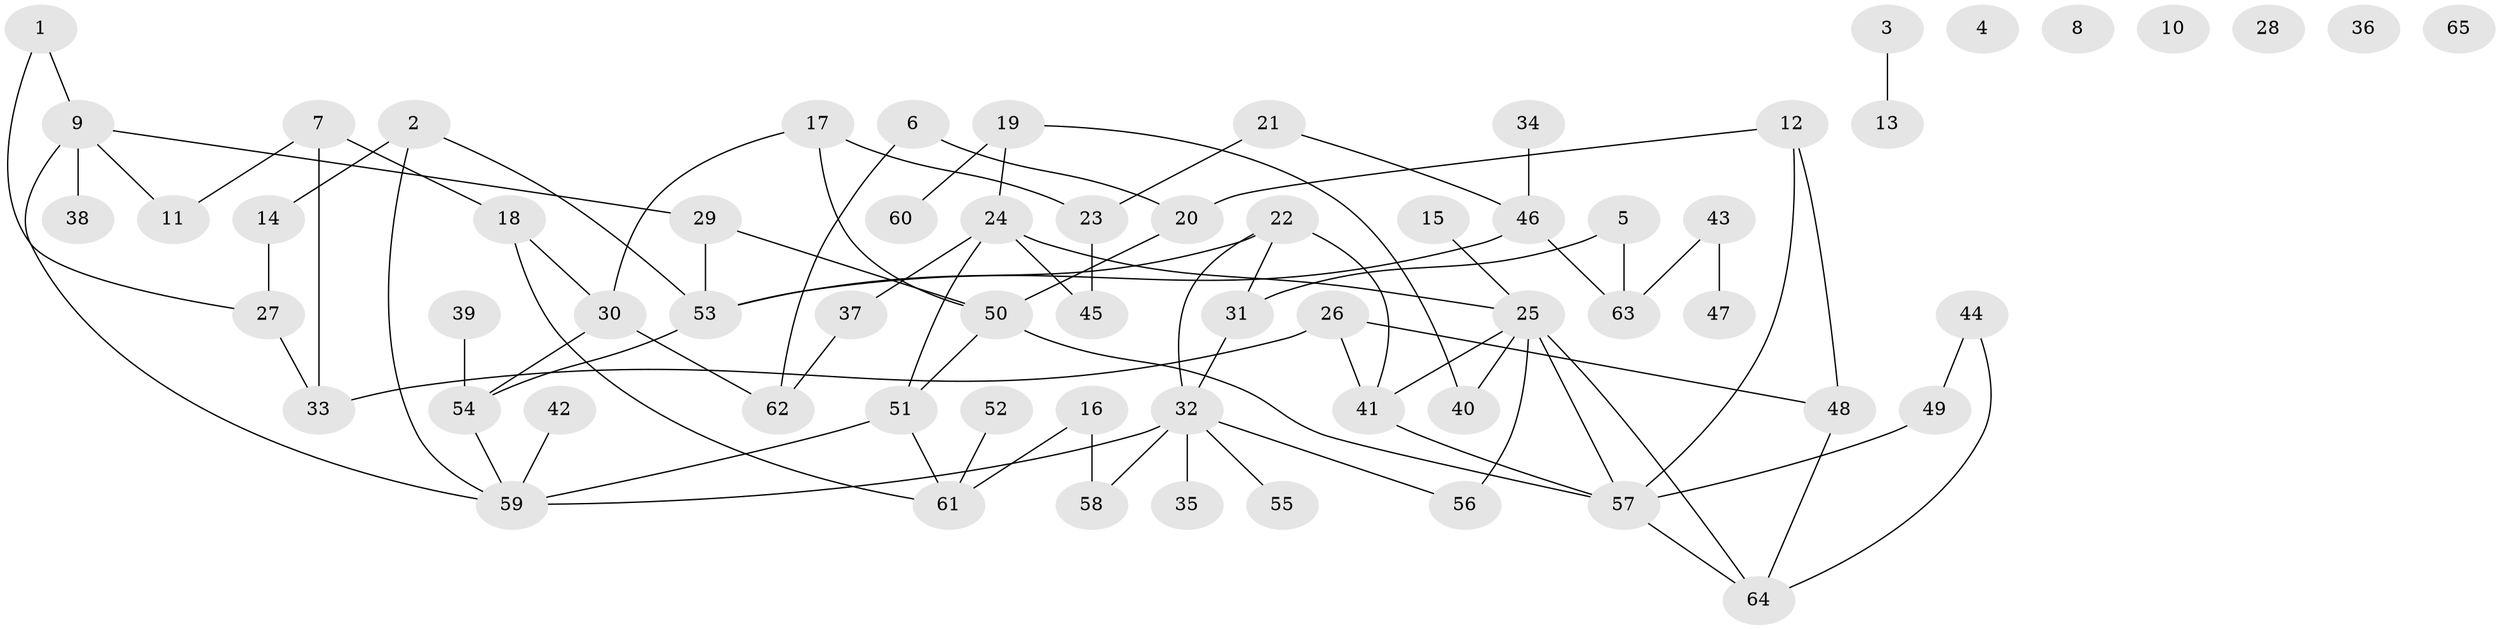 // Generated by graph-tools (version 1.1) at 2025/00/03/09/25 03:00:54]
// undirected, 65 vertices, 84 edges
graph export_dot {
graph [start="1"]
  node [color=gray90,style=filled];
  1;
  2;
  3;
  4;
  5;
  6;
  7;
  8;
  9;
  10;
  11;
  12;
  13;
  14;
  15;
  16;
  17;
  18;
  19;
  20;
  21;
  22;
  23;
  24;
  25;
  26;
  27;
  28;
  29;
  30;
  31;
  32;
  33;
  34;
  35;
  36;
  37;
  38;
  39;
  40;
  41;
  42;
  43;
  44;
  45;
  46;
  47;
  48;
  49;
  50;
  51;
  52;
  53;
  54;
  55;
  56;
  57;
  58;
  59;
  60;
  61;
  62;
  63;
  64;
  65;
  1 -- 9;
  1 -- 27;
  2 -- 14;
  2 -- 53;
  2 -- 59;
  3 -- 13;
  5 -- 31;
  5 -- 63;
  6 -- 20;
  6 -- 62;
  7 -- 11;
  7 -- 18;
  7 -- 33;
  9 -- 11;
  9 -- 29;
  9 -- 38;
  9 -- 59;
  12 -- 20;
  12 -- 48;
  12 -- 57;
  14 -- 27;
  15 -- 25;
  16 -- 58;
  16 -- 61;
  17 -- 23;
  17 -- 30;
  17 -- 50;
  18 -- 30;
  18 -- 61;
  19 -- 24;
  19 -- 40;
  19 -- 60;
  20 -- 50;
  21 -- 23;
  21 -- 46;
  22 -- 31;
  22 -- 32;
  22 -- 41;
  22 -- 53;
  23 -- 45;
  24 -- 25;
  24 -- 37;
  24 -- 45;
  24 -- 51;
  25 -- 40;
  25 -- 41;
  25 -- 56;
  25 -- 57;
  25 -- 64;
  26 -- 33;
  26 -- 41;
  26 -- 48;
  27 -- 33;
  29 -- 50;
  29 -- 53;
  30 -- 54;
  30 -- 62;
  31 -- 32;
  32 -- 35;
  32 -- 55;
  32 -- 56;
  32 -- 58;
  32 -- 59;
  34 -- 46;
  37 -- 62;
  39 -- 54;
  41 -- 57;
  42 -- 59;
  43 -- 47;
  43 -- 63;
  44 -- 49;
  44 -- 64;
  46 -- 53;
  46 -- 63;
  48 -- 64;
  49 -- 57;
  50 -- 51;
  50 -- 57;
  51 -- 59;
  51 -- 61;
  52 -- 61;
  53 -- 54;
  54 -- 59;
  57 -- 64;
}
